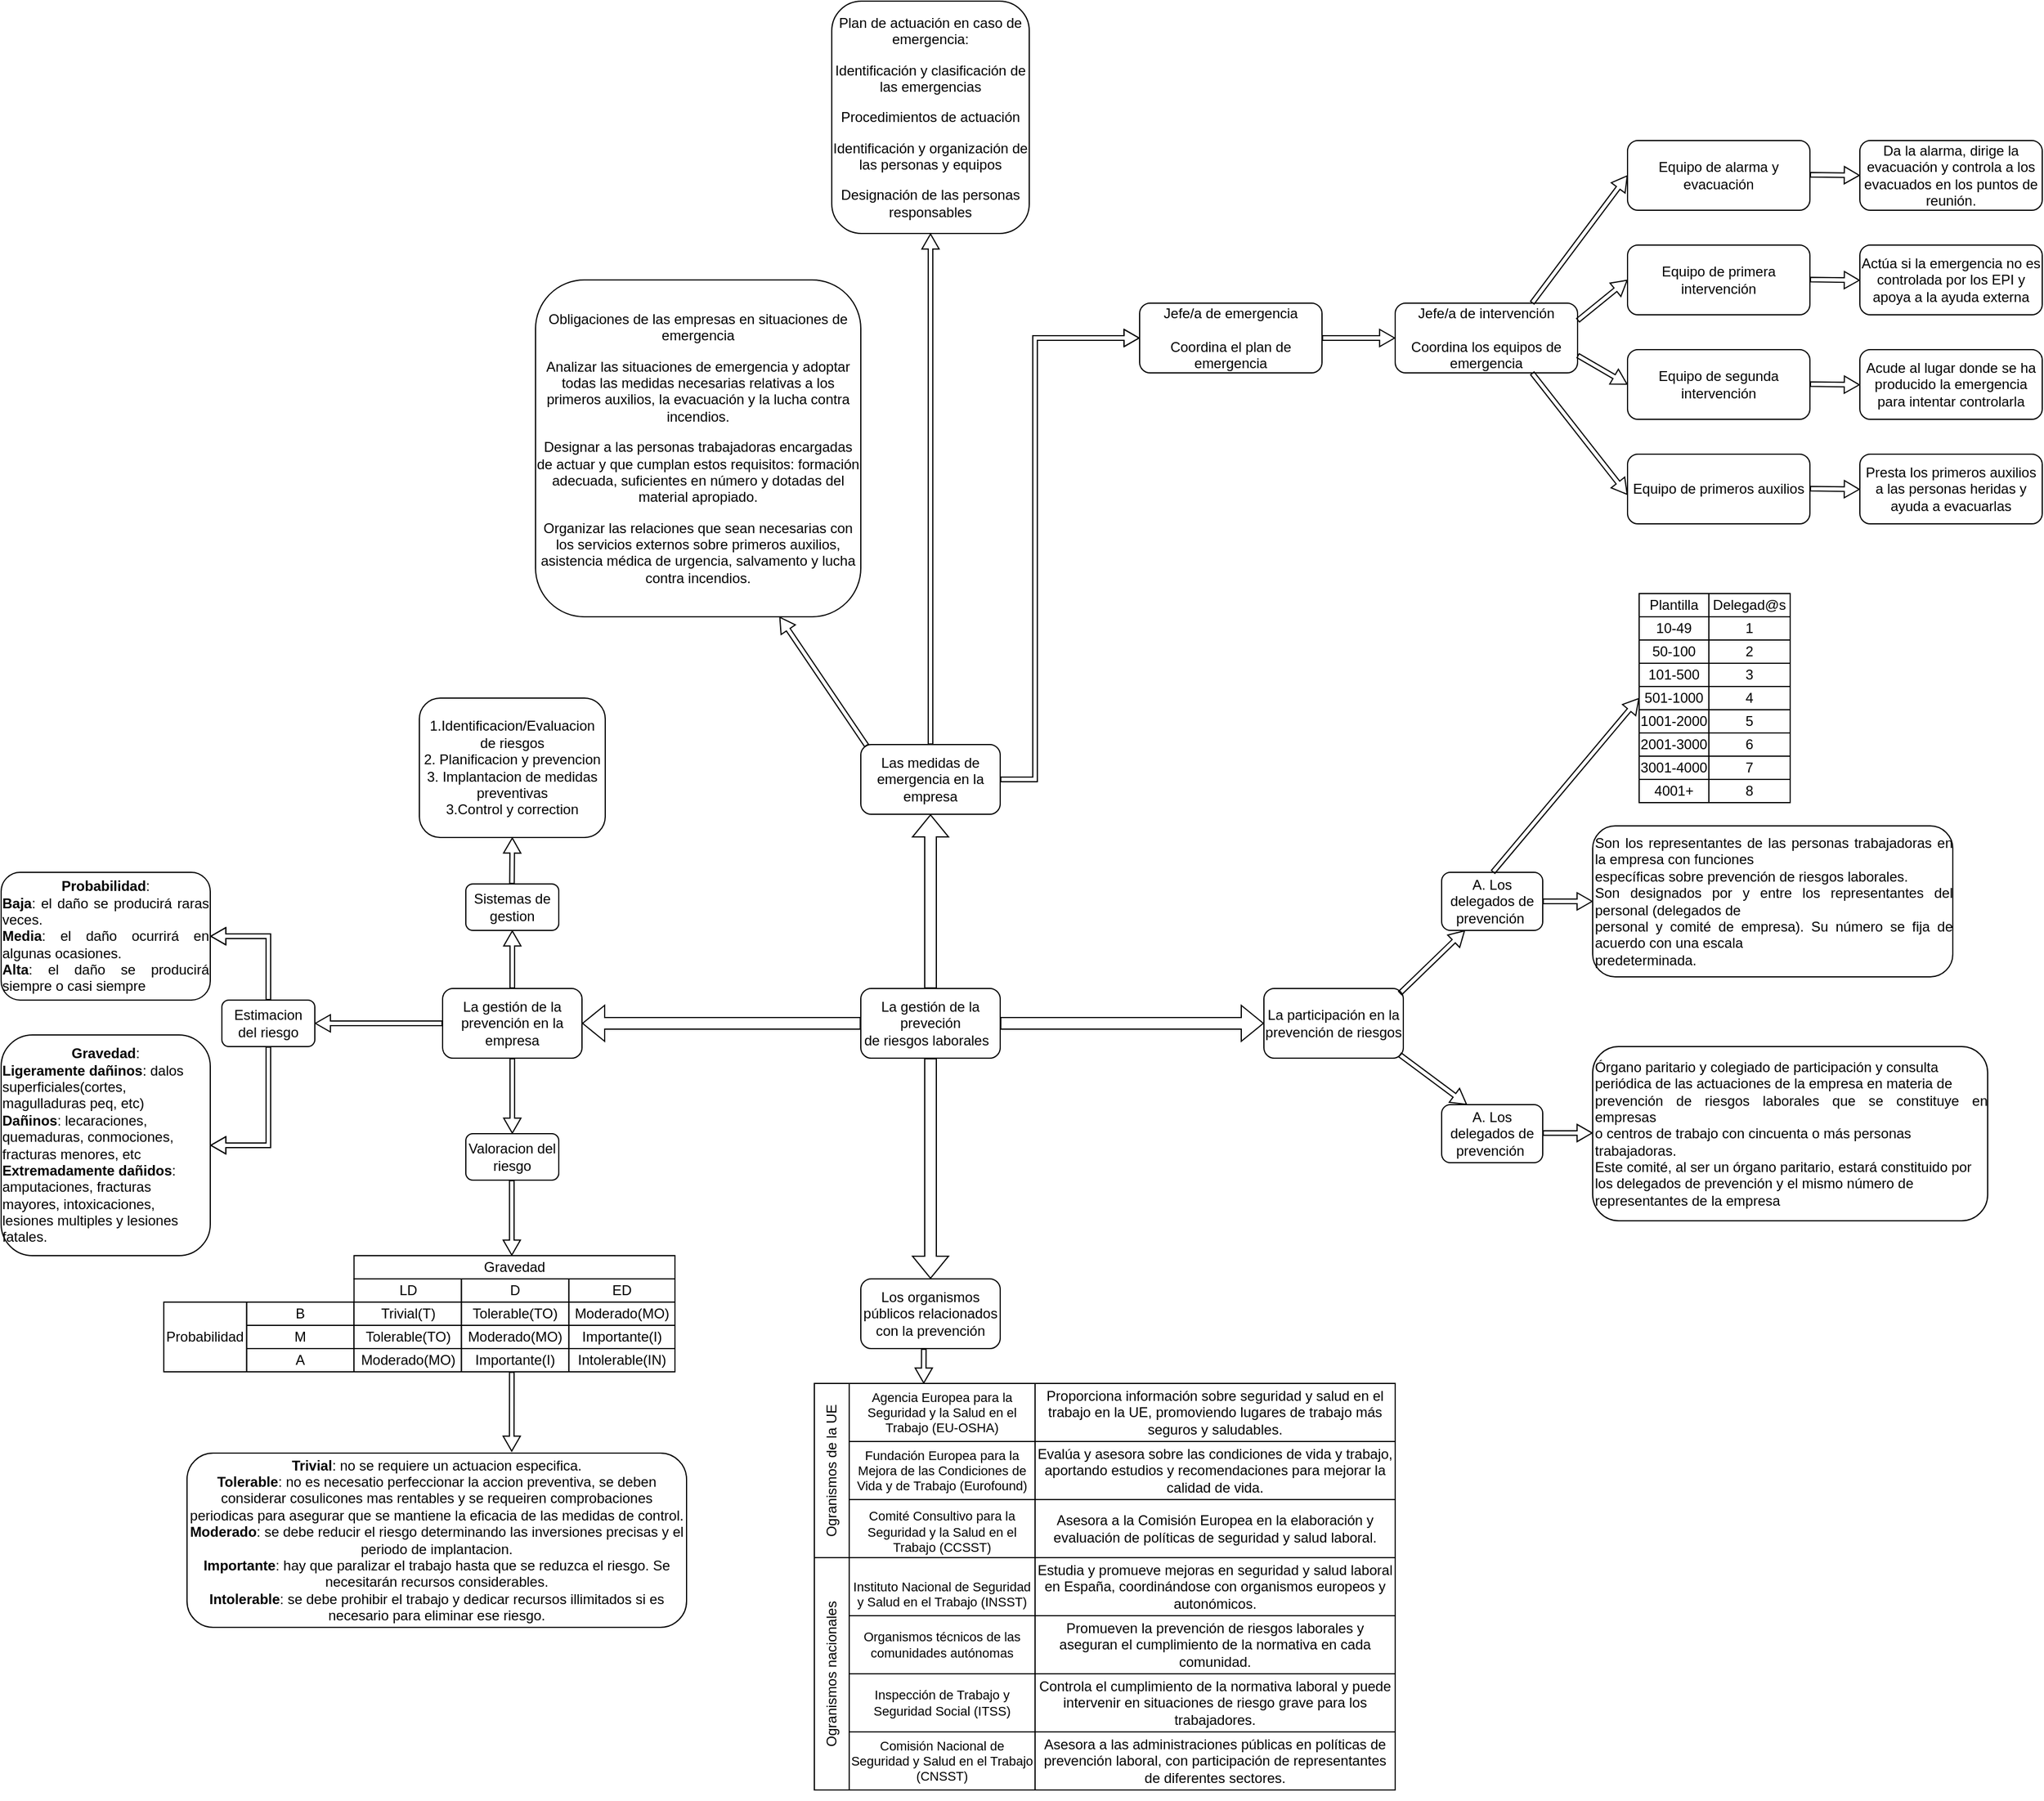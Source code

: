 <mxfile version="21.7.5" type="device">
  <diagram name="Página-1" id="sR8-QovBfD7BfxSIZVUn">
    <mxGraphModel dx="3695" dy="2841" grid="1" gridSize="10" guides="1" tooltips="1" connect="1" arrows="1" fold="1" page="1" pageScale="1" pageWidth="827" pageHeight="1169" math="0" shadow="0">
      <root>
        <mxCell id="0" />
        <mxCell id="1" parent="0" />
        <mxCell id="aDRMnpy6ZHcxraBTH3zv-2" value="La gestión de la preveción&lt;br style=&quot;font-size: 12px;&quot;&gt;de riesgos laborales&amp;nbsp;&amp;nbsp;" style="rounded=1;whiteSpace=wrap;html=1;fontSize=12;" parent="1" vertex="1">
          <mxGeometry x="360" y="460" width="120" height="60" as="geometry" />
        </mxCell>
        <mxCell id="aDRMnpy6ZHcxraBTH3zv-3" value="La gestión de la prevención en la empresa" style="rounded=1;whiteSpace=wrap;html=1;fontSize=12;" parent="1" vertex="1">
          <mxGeometry y="460" width="120" height="60" as="geometry" />
        </mxCell>
        <mxCell id="aDRMnpy6ZHcxraBTH3zv-14" value="La participación en la prevención de riesgos" style="rounded=1;whiteSpace=wrap;html=1;fontSize=12;" parent="1" vertex="1">
          <mxGeometry x="707" y="460" width="120" height="60" as="geometry" />
        </mxCell>
        <mxCell id="aDRMnpy6ZHcxraBTH3zv-15" value="" style="shape=flexArrow;endArrow=classic;html=1;rounded=0;exitX=0;exitY=0.5;exitDx=0;exitDy=0;entryX=1;entryY=0.5;entryDx=0;entryDy=0;fontSize=12;" parent="1" source="aDRMnpy6ZHcxraBTH3zv-2" target="aDRMnpy6ZHcxraBTH3zv-3" edge="1">
          <mxGeometry width="50" height="50" relative="1" as="geometry">
            <mxPoint x="390" y="520" as="sourcePoint" />
            <mxPoint x="440" y="470" as="targetPoint" />
          </mxGeometry>
        </mxCell>
        <mxCell id="aDRMnpy6ZHcxraBTH3zv-16" value="" style="shape=flexArrow;endArrow=classic;html=1;rounded=0;exitX=1;exitY=0.5;exitDx=0;exitDy=0;entryX=0;entryY=0.5;entryDx=0;entryDy=0;fontSize=12;" parent="1" source="aDRMnpy6ZHcxraBTH3zv-2" target="aDRMnpy6ZHcxraBTH3zv-14" edge="1">
          <mxGeometry width="50" height="50" relative="1" as="geometry">
            <mxPoint x="420" y="480" as="sourcePoint" />
            <mxPoint x="620" y="490" as="targetPoint" />
          </mxGeometry>
        </mxCell>
        <mxCell id="aDRMnpy6ZHcxraBTH3zv-18" value="" style="shape=flexArrow;endArrow=classic;html=1;rounded=0;exitX=0.5;exitY=0;exitDx=0;exitDy=0;fontSize=12;" parent="1" source="aDRMnpy6ZHcxraBTH3zv-2" edge="1">
          <mxGeometry width="50" height="50" relative="1" as="geometry">
            <mxPoint x="430" y="440" as="sourcePoint" />
            <mxPoint x="420" y="310" as="targetPoint" />
          </mxGeometry>
        </mxCell>
        <mxCell id="aDRMnpy6ZHcxraBTH3zv-19" value="" style="shape=flexArrow;endArrow=classic;html=1;rounded=0;exitX=0.5;exitY=0;exitDx=0;exitDy=0;width=3.908;endSize=3.972;endWidth=9.906;fontSize=12;" parent="1" source="aDRMnpy6ZHcxraBTH3zv-20" edge="1">
          <mxGeometry width="50" height="50" relative="1" as="geometry">
            <mxPoint x="150.0" y="460" as="sourcePoint" />
            <mxPoint x="60" y="370" as="targetPoint" />
          </mxGeometry>
        </mxCell>
        <mxCell id="aDRMnpy6ZHcxraBTH3zv-36" value="" style="shape=flexArrow;endArrow=classic;html=1;rounded=0;exitX=0.5;exitY=0;exitDx=0;exitDy=0;width=3.908;endSize=3.972;endWidth=9.906;fontSize=12;" parent="1" edge="1">
          <mxGeometry width="50" height="50" relative="1" as="geometry">
            <mxPoint x="59.71" y="370" as="sourcePoint" />
            <mxPoint x="60" y="330" as="targetPoint" />
          </mxGeometry>
        </mxCell>
        <mxCell id="aDRMnpy6ZHcxraBTH3zv-37" value="&lt;font style=&quot;font-size: 12px;&quot;&gt;1.Identificacion/Evaluacion de riesgos&lt;br style=&quot;font-size: 12px;&quot;&gt;2. Planificacion y prevencion&lt;br style=&quot;font-size: 12px;&quot;&gt;3. Implantacion de medidas preventivas&lt;br style=&quot;font-size: 12px;&quot;&gt;3.Control y correction&lt;br style=&quot;font-size: 12px;&quot;&gt;&lt;/font&gt;" style="rounded=1;whiteSpace=wrap;html=1;fontSize=12;" parent="1" vertex="1">
          <mxGeometry x="-20" y="210" width="160" height="120" as="geometry" />
        </mxCell>
        <mxCell id="aDRMnpy6ZHcxraBTH3zv-38" value="" style="shape=flexArrow;endArrow=classic;html=1;rounded=0;exitX=0.5;exitY=0;exitDx=0;exitDy=0;width=3.908;endSize=3.972;endWidth=9.906;fontSize=12;" parent="1" source="aDRMnpy6ZHcxraBTH3zv-3" target="aDRMnpy6ZHcxraBTH3zv-20" edge="1">
          <mxGeometry width="50" height="50" relative="1" as="geometry">
            <mxPoint x="60" y="460" as="sourcePoint" />
            <mxPoint x="60" y="370" as="targetPoint" />
          </mxGeometry>
        </mxCell>
        <mxCell id="aDRMnpy6ZHcxraBTH3zv-20" value="&lt;font style=&quot;font-size: 12px;&quot;&gt;Sistemas de gestion&lt;/font&gt;" style="rounded=1;whiteSpace=wrap;html=1;fontSize=12;" parent="1" vertex="1">
          <mxGeometry x="20" y="370" width="80" height="40" as="geometry" />
        </mxCell>
        <mxCell id="aDRMnpy6ZHcxraBTH3zv-39" value="" style="shape=flexArrow;endArrow=classic;html=1;rounded=0;exitX=0;exitY=0.5;exitDx=0;exitDy=0;width=3.908;endSize=3.972;endWidth=9.906;entryX=1;entryY=0.5;entryDx=0;entryDy=0;fontSize=12;" parent="1" source="aDRMnpy6ZHcxraBTH3zv-3" target="aDRMnpy6ZHcxraBTH3zv-40" edge="1">
          <mxGeometry width="50" height="50" relative="1" as="geometry">
            <mxPoint x="70" y="470" as="sourcePoint" />
            <mxPoint x="-50" y="490" as="targetPoint" />
          </mxGeometry>
        </mxCell>
        <mxCell id="aDRMnpy6ZHcxraBTH3zv-40" value="&lt;font style=&quot;font-size: 12px;&quot;&gt;Estimacion del riesgo&lt;/font&gt;" style="rounded=1;whiteSpace=wrap;html=1;fontSize=12;" parent="1" vertex="1">
          <mxGeometry x="-190" y="470" width="80" height="40" as="geometry" />
        </mxCell>
        <mxCell id="aDRMnpy6ZHcxraBTH3zv-42" value="" style="shape=flexArrow;endArrow=classic;html=1;rounded=0;exitX=0.5;exitY=0;exitDx=0;exitDy=0;width=3.908;endSize=3.972;endWidth=9.906;entryX=1;entryY=0.5;entryDx=0;entryDy=0;fontSize=12;" parent="1" source="aDRMnpy6ZHcxraBTH3zv-40" target="aDRMnpy6ZHcxraBTH3zv-43" edge="1">
          <mxGeometry width="50" height="50" relative="1" as="geometry">
            <mxPoint x="-150.42" y="470" as="sourcePoint" />
            <mxPoint x="-150.42" y="420" as="targetPoint" />
            <Array as="points">
              <mxPoint x="-150" y="415" />
            </Array>
          </mxGeometry>
        </mxCell>
        <mxCell id="aDRMnpy6ZHcxraBTH3zv-43" value="&lt;font style=&quot;font-size: 12px;&quot;&gt;&lt;b style=&quot;font-size: 12px;&quot;&gt;Probabilidad&lt;/b&gt;:&lt;br style=&quot;font-size: 12px;&quot;&gt;&lt;div style=&quot;text-align: justify; font-size: 12px;&quot;&gt;&lt;b style=&quot;background-color: initial; font-size: 12px;&quot;&gt;Baja&lt;/b&gt;&lt;span style=&quot;background-color: initial; font-size: 12px;&quot;&gt;: el daño se producirá raras veces.&lt;/span&gt;&lt;/div&gt;&lt;div style=&quot;text-align: justify; font-size: 12px;&quot;&gt;&lt;b style=&quot;background-color: initial; font-size: 12px;&quot;&gt;Media&lt;/b&gt;&lt;span style=&quot;background-color: initial; font-size: 12px;&quot;&gt;: el daño ocurrirá en algunas ocasiones.&lt;/span&gt;&lt;/div&gt;&lt;div style=&quot;text-align: justify; font-size: 12px;&quot;&gt;&lt;b style=&quot;background-color: initial; font-size: 12px;&quot;&gt;Alta&lt;/b&gt;&lt;span style=&quot;background-color: initial; font-size: 12px;&quot;&gt;: el daño se producirá siempre o casi siempre&lt;/span&gt;&lt;/div&gt;&lt;/font&gt;" style="rounded=1;whiteSpace=wrap;html=1;fontSize=12;" parent="1" vertex="1">
          <mxGeometry x="-380" y="360" width="180" height="110" as="geometry" />
        </mxCell>
        <mxCell id="aDRMnpy6ZHcxraBTH3zv-46" value="&lt;div style=&quot;font-size: 12px;&quot;&gt;&lt;b style=&quot;font-size: 12px; background-color: initial;&quot;&gt;Gravedad&lt;/b&gt;&lt;span style=&quot;font-size: 12px; background-color: initial;&quot;&gt;:&lt;/span&gt;&lt;/div&gt;&lt;font style=&quot;font-size: 12px;&quot;&gt;&lt;div style=&quot;text-align: left; font-size: 12px;&quot;&gt;&lt;b style=&quot;background-color: initial; font-size: 12px;&quot;&gt;Ligeramente dañinos&lt;/b&gt;&lt;span style=&quot;background-color: initial; font-size: 12px;&quot;&gt;: dalos superficiales(cortes, magulladuras peq, etc)&lt;/span&gt;&lt;/div&gt;&lt;b style=&quot;font-size: 12px;&quot;&gt;&lt;div style=&quot;text-align: left; font-size: 12px;&quot;&gt;&lt;b style=&quot;background-color: initial; font-size: 12px;&quot;&gt;Dañinos&lt;/b&gt;&lt;span style=&quot;background-color: initial; font-weight: normal; font-size: 12px;&quot;&gt;: lecaraciones, quemaduras, conmociones, fracturas menores, etc&lt;/span&gt;&lt;/div&gt;&lt;/b&gt;&lt;div style=&quot;text-align: left; font-size: 12px;&quot;&gt;&lt;b style=&quot;background-color: initial; font-size: 12px;&quot;&gt;Extremadamente dañidos&lt;/b&gt;&lt;span style=&quot;background-color: initial; font-size: 12px;&quot;&gt;: amputaciones, fracturas mayores, intoxicaciones, lesiones multiples y lesiones fatales.&lt;/span&gt;&lt;/div&gt;&lt;/font&gt;" style="rounded=1;whiteSpace=wrap;html=1;verticalAlign=middle;fontSize=12;" parent="1" vertex="1">
          <mxGeometry x="-380" y="500" width="180" height="190" as="geometry" />
        </mxCell>
        <mxCell id="aDRMnpy6ZHcxraBTH3zv-47" value="" style="shape=flexArrow;endArrow=classic;html=1;rounded=0;exitX=0.5;exitY=1;exitDx=0;exitDy=0;width=3.908;endSize=3.972;endWidth=9.906;entryX=1;entryY=0.5;entryDx=0;entryDy=0;fontSize=12;" parent="1" source="aDRMnpy6ZHcxraBTH3zv-40" target="aDRMnpy6ZHcxraBTH3zv-46" edge="1">
          <mxGeometry width="50" height="50" relative="1" as="geometry">
            <mxPoint x="-140" y="480" as="sourcePoint" />
            <mxPoint x="-190" y="425" as="targetPoint" />
            <Array as="points">
              <mxPoint x="-150" y="595" />
            </Array>
          </mxGeometry>
        </mxCell>
        <mxCell id="aDRMnpy6ZHcxraBTH3zv-48" value="&lt;font style=&quot;font-size: 12px;&quot;&gt;Valoracion del riesgo&lt;/font&gt;" style="rounded=1;whiteSpace=wrap;html=1;fontSize=12;" parent="1" vertex="1">
          <mxGeometry x="20" y="585" width="80" height="40" as="geometry" />
        </mxCell>
        <mxCell id="aDRMnpy6ZHcxraBTH3zv-49" value="" style="shape=flexArrow;endArrow=classic;html=1;rounded=0;exitX=0.5;exitY=1;exitDx=0;exitDy=0;width=3.908;endSize=3.972;endWidth=9.906;entryX=0.5;entryY=0;entryDx=0;entryDy=0;fontSize=12;" parent="1" source="aDRMnpy6ZHcxraBTH3zv-3" target="aDRMnpy6ZHcxraBTH3zv-48" edge="1">
          <mxGeometry width="50" height="50" relative="1" as="geometry">
            <mxPoint x="70" y="470" as="sourcePoint" />
            <mxPoint x="70" y="420" as="targetPoint" />
          </mxGeometry>
        </mxCell>
        <mxCell id="aDRMnpy6ZHcxraBTH3zv-50" value="" style="shape=flexArrow;endArrow=classic;html=1;rounded=0;exitX=0.5;exitY=1;exitDx=0;exitDy=0;width=3.908;endSize=3.972;endWidth=9.906;entryX=0.5;entryY=0;entryDx=0;entryDy=0;fontSize=12;" parent="1" edge="1">
          <mxGeometry width="50" height="50" relative="1" as="geometry">
            <mxPoint x="59.57" y="625" as="sourcePoint" />
            <mxPoint x="59.57" y="690" as="targetPoint" />
          </mxGeometry>
        </mxCell>
        <mxCell id="aDRMnpy6ZHcxraBTH3zv-55" value="&lt;font style=&quot;font-size: 12px;&quot;&gt;Gravedad&lt;/font&gt;" style="rounded=0;whiteSpace=wrap;html=1;fontSize=12;" parent="1" vertex="1">
          <mxGeometry x="-76.25" y="690" width="276.25" height="20" as="geometry" />
        </mxCell>
        <mxCell id="aDRMnpy6ZHcxraBTH3zv-56" value="LD" style="rounded=0;whiteSpace=wrap;html=1;fontSize=12;" parent="1" vertex="1">
          <mxGeometry x="-76.25" y="710" width="92.5" height="20" as="geometry" />
        </mxCell>
        <mxCell id="aDRMnpy6ZHcxraBTH3zv-57" value="D" style="rounded=0;whiteSpace=wrap;html=1;fontSize=12;" parent="1" vertex="1">
          <mxGeometry x="16.25" y="710" width="92.5" height="20" as="geometry" />
        </mxCell>
        <mxCell id="aDRMnpy6ZHcxraBTH3zv-58" value="ED" style="rounded=0;whiteSpace=wrap;html=1;fontSize=12;" parent="1" vertex="1">
          <mxGeometry x="108.75" y="710" width="91.25" height="20" as="geometry" />
        </mxCell>
        <mxCell id="aDRMnpy6ZHcxraBTH3zv-59" value="B" style="rounded=0;whiteSpace=wrap;html=1;fontSize=12;" parent="1" vertex="1">
          <mxGeometry x="-168.75" y="730" width="92.5" height="20" as="geometry" />
        </mxCell>
        <mxCell id="aDRMnpy6ZHcxraBTH3zv-60" value="M" style="rounded=0;whiteSpace=wrap;html=1;fontSize=12;" parent="1" vertex="1">
          <mxGeometry x="-168.75" y="750" width="92.5" height="20" as="geometry" />
        </mxCell>
        <mxCell id="aDRMnpy6ZHcxraBTH3zv-61" value="A" style="rounded=0;whiteSpace=wrap;html=1;fontSize=12;" parent="1" vertex="1">
          <mxGeometry x="-168.75" y="770" width="92.5" height="20" as="geometry" />
        </mxCell>
        <mxCell id="aDRMnpy6ZHcxraBTH3zv-62" value="Trivial(T)" style="rounded=0;whiteSpace=wrap;html=1;fontSize=12;" parent="1" vertex="1">
          <mxGeometry x="-76.25" y="730" width="92.5" height="20" as="geometry" />
        </mxCell>
        <mxCell id="aDRMnpy6ZHcxraBTH3zv-63" value="Tolerable(TO)" style="rounded=0;whiteSpace=wrap;html=1;fontSize=12;" parent="1" vertex="1">
          <mxGeometry x="-76.25" y="750" width="92.5" height="20" as="geometry" />
        </mxCell>
        <mxCell id="aDRMnpy6ZHcxraBTH3zv-64" value="Moderado(MO)" style="rounded=0;whiteSpace=wrap;html=1;fontSize=12;" parent="1" vertex="1">
          <mxGeometry x="-76.25" y="770" width="92.5" height="20" as="geometry" />
        </mxCell>
        <mxCell id="aDRMnpy6ZHcxraBTH3zv-66" value="Tolerable(TO)" style="rounded=0;whiteSpace=wrap;html=1;fontSize=12;" parent="1" vertex="1">
          <mxGeometry x="16.25" y="730" width="92.5" height="20" as="geometry" />
        </mxCell>
        <mxCell id="aDRMnpy6ZHcxraBTH3zv-67" value="Moderado(MO)" style="rounded=0;whiteSpace=wrap;html=1;fontSize=12;" parent="1" vertex="1">
          <mxGeometry x="16.25" y="750" width="92.5" height="20" as="geometry" />
        </mxCell>
        <mxCell id="aDRMnpy6ZHcxraBTH3zv-68" value="Moderado(MO)" style="rounded=0;whiteSpace=wrap;html=1;fontSize=12;" parent="1" vertex="1">
          <mxGeometry x="108.75" y="730" width="91.25" height="20" as="geometry" />
        </mxCell>
        <mxCell id="aDRMnpy6ZHcxraBTH3zv-69" value="Importante(I)" style="rounded=0;whiteSpace=wrap;html=1;fontSize=12;" parent="1" vertex="1">
          <mxGeometry x="16.25" y="770" width="92.5" height="20" as="geometry" />
        </mxCell>
        <mxCell id="aDRMnpy6ZHcxraBTH3zv-70" value="Importante(I)" style="rounded=0;whiteSpace=wrap;html=1;fontSize=12;" parent="1" vertex="1">
          <mxGeometry x="108.75" y="750" width="91.25" height="20" as="geometry" />
        </mxCell>
        <mxCell id="aDRMnpy6ZHcxraBTH3zv-71" value="Intolerable(IN)" style="rounded=0;whiteSpace=wrap;html=1;fontSize=12;" parent="1" vertex="1">
          <mxGeometry x="108.75" y="770" width="91.25" height="20" as="geometry" />
        </mxCell>
        <mxCell id="aDRMnpy6ZHcxraBTH3zv-72" value="Probabilidad" style="rounded=0;fontSize=12;html=1;whiteSpace=wrap;horizontal=1;" parent="1" vertex="1">
          <mxGeometry x="-240" y="730" width="71.25" height="60" as="geometry" />
        </mxCell>
        <mxCell id="aDRMnpy6ZHcxraBTH3zv-73" value="" style="shape=flexArrow;endArrow=classic;html=1;rounded=0;exitX=0.5;exitY=1;exitDx=0;exitDy=0;width=3.908;endSize=3.972;endWidth=9.906;entryX=0.65;entryY=-0.008;entryDx=0;entryDy=0;entryPerimeter=0;fontSize=12;" parent="1" target="aDRMnpy6ZHcxraBTH3zv-74" edge="1">
          <mxGeometry width="50" height="50" relative="1" as="geometry">
            <mxPoint x="59.58" y="790" as="sourcePoint" />
            <mxPoint x="59.58" y="855" as="targetPoint" />
          </mxGeometry>
        </mxCell>
        <mxCell id="aDRMnpy6ZHcxraBTH3zv-74" value="&lt;div style=&quot;font-size: 12px;&quot;&gt;&lt;b style=&quot;font-size: 12px; background-color: initial;&quot;&gt;Trivial&lt;/b&gt;&lt;span style=&quot;font-size: 12px; background-color: initial;&quot;&gt;: no se requiere un actuacion especifica.&lt;/span&gt;&lt;/div&gt;&lt;font style=&quot;font-size: 12px;&quot;&gt;&lt;div style=&quot;font-size: 12px;&quot;&gt;&lt;b style=&quot;background-color: initial; font-size: 12px;&quot;&gt;Tolerable&lt;/b&gt;&lt;span style=&quot;background-color: initial; font-size: 12px;&quot;&gt;: no es necesatio perfeccionar la accion preventiva, se deben considerar cosulicones mas rentables y se requeiren comprobaciones periodicas para asegurar que se mantiene la eficacia de las medidas de control.&lt;/span&gt;&lt;/div&gt;&lt;b style=&quot;font-size: 12px;&quot;&gt;&lt;div style=&quot;font-size: 12px;&quot;&gt;&lt;b style=&quot;background-color: initial; font-size: 12px;&quot;&gt;Moderado&lt;/b&gt;&lt;span style=&quot;background-color: initial; font-weight: normal; font-size: 12px;&quot;&gt;: se debe reducir el riesgo determinando las inversiones precisas y el periodo de implantacion.&lt;/span&gt;&lt;/div&gt;&lt;/b&gt;&lt;b style=&quot;font-size: 12px;&quot;&gt;&lt;div style=&quot;font-size: 12px;&quot;&gt;&lt;b style=&quot;background-color: initial; font-size: 12px;&quot;&gt;Importante&lt;/b&gt;&lt;span style=&quot;background-color: initial; font-weight: normal; font-size: 12px;&quot;&gt;: hay que paralizar el trabajo hasta que se reduzca el riesgo. Se necesitarán recursos considerables.&lt;/span&gt;&lt;/div&gt;&lt;/b&gt;&lt;b style=&quot;font-size: 12px;&quot;&gt;&lt;div style=&quot;font-size: 12px;&quot;&gt;&lt;b style=&quot;background-color: initial; font-size: 12px;&quot;&gt;Intolerable&lt;/b&gt;&lt;span style=&quot;background-color: initial; font-weight: normal; font-size: 12px;&quot;&gt;: se debe prohibir el trabajo y dedicar recursos illimitados si es necesario para eliminar ese riesgo.&lt;/span&gt;&lt;/div&gt;&lt;/b&gt;&lt;/font&gt;" style="rounded=1;whiteSpace=wrap;html=1;align=center;fontSize=12;" parent="1" vertex="1">
          <mxGeometry x="-220" y="860" width="430" height="150" as="geometry" />
        </mxCell>
        <mxCell id="aDRMnpy6ZHcxraBTH3zv-76" value="" style="shape=flexArrow;endArrow=classic;html=1;rounded=0;exitX=0.974;exitY=0.072;exitDx=0;exitDy=0;width=3.908;endSize=3.972;endWidth=9.906;exitPerimeter=0;fontSize=12;" parent="1" source="aDRMnpy6ZHcxraBTH3zv-14" edge="1">
          <mxGeometry width="50" height="50" relative="1" as="geometry">
            <mxPoint x="760" y="400" as="sourcePoint" />
            <mxPoint x="880" y="410" as="targetPoint" />
          </mxGeometry>
        </mxCell>
        <mxCell id="aDRMnpy6ZHcxraBTH3zv-77" value="A. Los delegados de prevención&amp;nbsp;" style="rounded=1;whiteSpace=wrap;html=1;fontSize=12;" parent="1" vertex="1">
          <mxGeometry x="860" y="360" width="87" height="50" as="geometry" />
        </mxCell>
        <mxCell id="aDRMnpy6ZHcxraBTH3zv-78" value="" style="shape=flexArrow;endArrow=classic;html=1;rounded=0;exitX=1;exitY=0.5;exitDx=0;exitDy=0;width=3.908;endSize=3.972;endWidth=9.906;entryX=0;entryY=0.5;entryDx=0;entryDy=0;fontSize=12;" parent="1" source="aDRMnpy6ZHcxraBTH3zv-77" target="aDRMnpy6ZHcxraBTH3zv-79" edge="1">
          <mxGeometry width="50" height="50" relative="1" as="geometry">
            <mxPoint x="903.36" y="360" as="sourcePoint" />
            <mxPoint x="903.5" y="330" as="targetPoint" />
          </mxGeometry>
        </mxCell>
        <mxCell id="aDRMnpy6ZHcxraBTH3zv-79" value="&lt;div style=&quot;text-align: justify; font-size: 12px;&quot;&gt;&lt;span style=&quot;font-size: 12px; background-color: initial;&quot;&gt;Son los representantes de las personas trabajadoras en la empresa con funciones&lt;/span&gt;&lt;/div&gt;&lt;font style=&quot;font-size: 12px;&quot;&gt;&lt;div style=&quot;text-align: justify; font-size: 12px;&quot;&gt;&lt;span style=&quot;background-color: initial; font-size: 12px;&quot;&gt;específicas sobre prevención de riesgos laborales.&lt;/span&gt;&lt;/div&gt;&lt;div style=&quot;text-align: justify; font-size: 12px;&quot;&gt;&lt;span style=&quot;background-color: initial; font-size: 12px;&quot;&gt;Son designados por y entre los representantes del personal (delegados de&lt;/span&gt;&lt;/div&gt;&lt;div style=&quot;text-align: justify; font-size: 12px;&quot;&gt;&lt;span style=&quot;background-color: initial; font-size: 12px;&quot;&gt;personal y comité de empresa). Su número se fija de acuerdo con una escala&lt;/span&gt;&lt;/div&gt;&lt;div style=&quot;text-align: justify; font-size: 12px;&quot;&gt;&lt;span style=&quot;background-color: initial; font-size: 12px;&quot;&gt;predeterminada.&lt;/span&gt;&lt;/div&gt;&lt;/font&gt;" style="rounded=1;whiteSpace=wrap;html=1;align=left;fontSize=12;" parent="1" vertex="1">
          <mxGeometry x="990" y="320" width="310" height="130" as="geometry" />
        </mxCell>
        <mxCell id="aDRMnpy6ZHcxraBTH3zv-80" value="A. Los delegados de prevención&amp;nbsp;" style="rounded=1;whiteSpace=wrap;html=1;fontSize=12;" parent="1" vertex="1">
          <mxGeometry x="860" y="560" width="87" height="50" as="geometry" />
        </mxCell>
        <mxCell id="aDRMnpy6ZHcxraBTH3zv-83" value="" style="shape=flexArrow;endArrow=classic;html=1;rounded=0;exitX=0.973;exitY=0.948;exitDx=0;exitDy=0;width=3.908;endSize=3.972;endWidth=9.906;exitPerimeter=0;entryX=0.25;entryY=0;entryDx=0;entryDy=0;fontSize=12;" parent="1" source="aDRMnpy6ZHcxraBTH3zv-14" target="aDRMnpy6ZHcxraBTH3zv-80" edge="1">
          <mxGeometry width="50" height="50" relative="1" as="geometry">
            <mxPoint x="860" y="470" as="sourcePoint" />
            <mxPoint x="890" y="560" as="targetPoint" />
          </mxGeometry>
        </mxCell>
        <mxCell id="aDRMnpy6ZHcxraBTH3zv-84" value="&lt;div style=&quot;text-align: justify; font-size: 12px;&quot;&gt;Órgano paritario y colegiado de participación y consulta&lt;br style=&quot;font-size: 12px;&quot;&gt;periódica de las actuaciones de la empresa en materia de&lt;br style=&quot;font-size: 12px;&quot;&gt;prevención de riesgos laborales que se constituye en empresas&lt;br style=&quot;font-size: 12px;&quot;&gt;o centros de trabajo con cincuenta o más personas&lt;br style=&quot;font-size: 12px;&quot;&gt;trabajadoras.&lt;br style=&quot;font-size: 12px;&quot;&gt;Este comité, al ser un órgano paritario, estará constituido por&lt;br style=&quot;font-size: 12px;&quot;&gt;los delegados de prevención y el mismo número de&lt;br style=&quot;font-size: 12px;&quot;&gt;representantes de la empresa&lt;br style=&quot;font-size: 12px;&quot;&gt;&lt;/div&gt;" style="rounded=1;whiteSpace=wrap;html=1;align=left;fontSize=12;" parent="1" vertex="1">
          <mxGeometry x="990" y="510" width="340" height="150" as="geometry" />
        </mxCell>
        <mxCell id="aDRMnpy6ZHcxraBTH3zv-85" value="" style="shape=flexArrow;endArrow=classic;html=1;rounded=0;exitX=1;exitY=0.5;exitDx=0;exitDy=0;width=3.908;endSize=3.972;endWidth=9.906;entryX=0;entryY=0.5;entryDx=0;entryDy=0;fontSize=12;" parent="1" edge="1">
          <mxGeometry width="50" height="50" relative="1" as="geometry">
            <mxPoint x="947" y="584.43" as="sourcePoint" />
            <mxPoint x="990" y="584.43" as="targetPoint" />
          </mxGeometry>
        </mxCell>
        <mxCell id="aDRMnpy6ZHcxraBTH3zv-86" value="" style="shape=flexArrow;endArrow=classic;html=1;rounded=0;exitX=1;exitY=0.5;exitDx=0;exitDy=0;width=3.908;endSize=3.972;endWidth=9.906;entryX=0;entryY=0.5;entryDx=0;entryDy=0;fontSize=12;" parent="1" target="aDRMnpy6ZHcxraBTH3zv-90" edge="1">
          <mxGeometry width="50" height="50" relative="1" as="geometry">
            <mxPoint x="904" y="360" as="sourcePoint" />
            <mxPoint x="1000" y="260" as="targetPoint" />
          </mxGeometry>
        </mxCell>
        <mxCell id="aDRMnpy6ZHcxraBTH3zv-88" value="101-500" style="rounded=0;whiteSpace=wrap;html=1;fontSize=12;" parent="1" vertex="1">
          <mxGeometry x="1030" y="180" width="60" height="20" as="geometry" />
        </mxCell>
        <mxCell id="aDRMnpy6ZHcxraBTH3zv-89" value="Delegad@s" style="rounded=0;whiteSpace=wrap;html=1;fontSize=12;" parent="1" vertex="1">
          <mxGeometry x="1090" y="120" width="70" height="20" as="geometry" />
        </mxCell>
        <mxCell id="aDRMnpy6ZHcxraBTH3zv-90" value="501-1000" style="rounded=0;whiteSpace=wrap;html=1;fontSize=12;" parent="1" vertex="1">
          <mxGeometry x="1030" y="200" width="60" height="20" as="geometry" />
        </mxCell>
        <mxCell id="aDRMnpy6ZHcxraBTH3zv-91" value="1001-2000" style="rounded=0;whiteSpace=wrap;html=1;fontSize=12;" parent="1" vertex="1">
          <mxGeometry x="1030" y="220" width="60" height="20" as="geometry" />
        </mxCell>
        <mxCell id="aDRMnpy6ZHcxraBTH3zv-92" value="2001-3000" style="rounded=0;whiteSpace=wrap;html=1;fontSize=12;" parent="1" vertex="1">
          <mxGeometry x="1030" y="240" width="60" height="20" as="geometry" />
        </mxCell>
        <mxCell id="aDRMnpy6ZHcxraBTH3zv-93" value="3001-4000" style="rounded=0;whiteSpace=wrap;html=1;fontSize=12;" parent="1" vertex="1">
          <mxGeometry x="1030" y="260" width="60" height="20" as="geometry" />
        </mxCell>
        <mxCell id="aDRMnpy6ZHcxraBTH3zv-94" value="4001+" style="rounded=0;whiteSpace=wrap;html=1;fontSize=12;" parent="1" vertex="1">
          <mxGeometry x="1030" y="280" width="60" height="20" as="geometry" />
        </mxCell>
        <mxCell id="aDRMnpy6ZHcxraBTH3zv-97" value="50-100" style="rounded=0;whiteSpace=wrap;html=1;fontSize=12;" parent="1" vertex="1">
          <mxGeometry x="1030" y="160" width="60" height="20" as="geometry" />
        </mxCell>
        <mxCell id="aDRMnpy6ZHcxraBTH3zv-98" value="10-49" style="rounded=0;whiteSpace=wrap;html=1;fontSize=12;" parent="1" vertex="1">
          <mxGeometry x="1030" y="140" width="60" height="20" as="geometry" />
        </mxCell>
        <mxCell id="aDRMnpy6ZHcxraBTH3zv-99" value="Plantilla" style="rounded=0;whiteSpace=wrap;html=1;fontSize=12;" parent="1" vertex="1">
          <mxGeometry x="1030" y="120" width="60" height="20" as="geometry" />
        </mxCell>
        <mxCell id="aDRMnpy6ZHcxraBTH3zv-100" value="1" style="rounded=0;whiteSpace=wrap;html=1;fontSize=12;" parent="1" vertex="1">
          <mxGeometry x="1090" y="140" width="70" height="20" as="geometry" />
        </mxCell>
        <mxCell id="aDRMnpy6ZHcxraBTH3zv-101" value="2" style="rounded=0;whiteSpace=wrap;html=1;fontSize=12;" parent="1" vertex="1">
          <mxGeometry x="1090" y="160" width="70" height="20" as="geometry" />
        </mxCell>
        <mxCell id="aDRMnpy6ZHcxraBTH3zv-102" value="3" style="rounded=0;whiteSpace=wrap;html=1;fontSize=12;" parent="1" vertex="1">
          <mxGeometry x="1090" y="180" width="70" height="20" as="geometry" />
        </mxCell>
        <mxCell id="aDRMnpy6ZHcxraBTH3zv-103" value="5" style="rounded=0;whiteSpace=wrap;html=1;fontSize=12;" parent="1" vertex="1">
          <mxGeometry x="1090" y="220" width="70" height="20" as="geometry" />
        </mxCell>
        <mxCell id="aDRMnpy6ZHcxraBTH3zv-104" value="6" style="rounded=0;whiteSpace=wrap;html=1;fontSize=12;" parent="1" vertex="1">
          <mxGeometry x="1090" y="240" width="70" height="20" as="geometry" />
        </mxCell>
        <mxCell id="aDRMnpy6ZHcxraBTH3zv-105" value="4" style="rounded=0;whiteSpace=wrap;html=1;fontSize=12;" parent="1" vertex="1">
          <mxGeometry x="1090" y="200" width="70" height="20" as="geometry" />
        </mxCell>
        <mxCell id="aDRMnpy6ZHcxraBTH3zv-106" value="7" style="rounded=0;whiteSpace=wrap;html=1;fontSize=12;" parent="1" vertex="1">
          <mxGeometry x="1090" y="260" width="70" height="20" as="geometry" />
        </mxCell>
        <mxCell id="aDRMnpy6ZHcxraBTH3zv-107" value="8" style="rounded=0;whiteSpace=wrap;html=1;fontSize=12;" parent="1" vertex="1">
          <mxGeometry x="1090" y="280" width="70" height="20" as="geometry" />
        </mxCell>
        <mxCell id="aDRMnpy6ZHcxraBTH3zv-109" value="" style="shape=flexArrow;endArrow=classic;html=1;rounded=0;exitX=0.5;exitY=1;exitDx=0;exitDy=0;fontSize=12;" parent="1" source="aDRMnpy6ZHcxraBTH3zv-2" edge="1">
          <mxGeometry width="50" height="50" relative="1" as="geometry">
            <mxPoint x="510" y="710" as="sourcePoint" />
            <mxPoint x="420" y="710" as="targetPoint" />
          </mxGeometry>
        </mxCell>
        <mxCell id="aDRMnpy6ZHcxraBTH3zv-110" value="Los organismos públicos relacionados con la prevención" style="rounded=1;whiteSpace=wrap;html=1;fontSize=12;" parent="1" vertex="1">
          <mxGeometry x="360" y="710" width="120" height="60" as="geometry" />
        </mxCell>
        <mxCell id="aDRMnpy6ZHcxraBTH3zv-111" value="Ogranismos de la UE" style="rounded=0;whiteSpace=wrap;html=1;horizontal=0;fontSize=12;" parent="1" vertex="1">
          <mxGeometry x="320" y="800" width="30" height="150" as="geometry" />
        </mxCell>
        <mxCell id="aDRMnpy6ZHcxraBTH3zv-112" value="Ogranismos nacionales" style="rounded=0;whiteSpace=wrap;html=1;horizontal=0;fontSize=12;" parent="1" vertex="1">
          <mxGeometry x="320" y="950" width="30" height="200" as="geometry" />
        </mxCell>
        <mxCell id="aDRMnpy6ZHcxraBTH3zv-113" value="&lt;div style=&quot;font-size: 11px;&quot;&gt;Agencia Europea para la Seguridad y la Salud en el Trabajo (EU-OSHA)&lt;br style=&quot;font-size: 11px;&quot;&gt;&lt;/div&gt;" style="rounded=0;whiteSpace=wrap;html=1;align=center;verticalAlign=middle;horizontal=1;fontSize=11;fontStyle=0" parent="1" vertex="1">
          <mxGeometry x="350" y="800" width="160" height="50" as="geometry" />
        </mxCell>
        <mxCell id="aDRMnpy6ZHcxraBTH3zv-114" value="Fundación Europea para la Mejora de las Condiciones de Vida y de Trabajo (Eurofound)" style="rounded=0;whiteSpace=wrap;html=1;verticalAlign=middle;align=center;fontSize=11;fontStyle=0" parent="1" vertex="1">
          <mxGeometry x="350" y="850" width="160" height="50" as="geometry" />
        </mxCell>
        <mxCell id="aDRMnpy6ZHcxraBTH3zv-115" value="&lt;br style=&quot;font-size: 11px;&quot;&gt;Comité Consultivo para la Seguridad y la Salud en el Trabajo (CCSST)&lt;br style=&quot;font-size: 11px;&quot;&gt;" style="rounded=0;whiteSpace=wrap;html=1;fontSize=11;verticalAlign=bottom;fontStyle=0" parent="1" vertex="1">
          <mxGeometry x="350" y="900" width="160" height="50" as="geometry" />
        </mxCell>
        <mxCell id="aDRMnpy6ZHcxraBTH3zv-116" value="&lt;br style=&quot;font-size: 11px;&quot;&gt;Instituto Nacional de Seguridad y Salud en el Trabajo (INSST)&lt;br style=&quot;font-size: 11px;&quot;&gt;" style="rounded=0;whiteSpace=wrap;html=1;fontSize=11;" parent="1" vertex="1">
          <mxGeometry x="350" y="950" width="160" height="50" as="geometry" />
        </mxCell>
        <mxCell id="aDRMnpy6ZHcxraBTH3zv-117" value="Organismos técnicos de las comunidades autónomas" style="rounded=0;whiteSpace=wrap;html=1;fontSize=11;" parent="1" vertex="1">
          <mxGeometry x="350" y="1000" width="160" height="50" as="geometry" />
        </mxCell>
        <mxCell id="aDRMnpy6ZHcxraBTH3zv-118" value="&lt;br style=&quot;font-size: 11px;&quot;&gt;Inspección de Trabajo y Seguridad Social (ITSS)&lt;br style=&quot;font-size: 11px;&quot;&gt;&lt;br style=&quot;font-size: 11px;&quot;&gt;" style="rounded=0;whiteSpace=wrap;html=1;fontSize=11;" parent="1" vertex="1">
          <mxGeometry x="350" y="1050" width="160" height="50" as="geometry" />
        </mxCell>
        <mxCell id="aDRMnpy6ZHcxraBTH3zv-119" value="&lt;br style=&quot;font-size: 11px;&quot;&gt;Comisión Nacional de Seguridad y Salud en el Trabajo (CNSST)&lt;br style=&quot;font-size: 11px;&quot;&gt;&lt;br style=&quot;font-size: 11px;&quot;&gt;" style="rounded=0;whiteSpace=wrap;html=1;fontSize=11;" parent="1" vertex="1">
          <mxGeometry x="350" y="1100" width="160" height="50" as="geometry" />
        </mxCell>
        <mxCell id="aDRMnpy6ZHcxraBTH3zv-121" value="&lt;div style=&quot;font-size: 12px;&quot;&gt;&lt;p data-pm-slice=&quot;0 0 []&quot; style=&quot;font-size: 12px;&quot;&gt;&lt;/p&gt;&lt;p style=&quot;font-size: 12px;&quot;&gt;&lt;/p&gt;&lt;p style=&quot;font-size: 12px;&quot;&gt;&lt;/p&gt;&lt;p data-pm-slice=&quot;0 0 []&quot; style=&quot;font-size: 12px;&quot;&gt;Proporciona información sobre seguridad y salud en el trabajo en la UE, promoviendo lugares de trabajo más seguros y saludables.&lt;/p&gt;&lt;p style=&quot;font-size: 12px;&quot;&gt;&lt;/p&gt;&lt;/div&gt;" style="rounded=0;whiteSpace=wrap;html=1;align=center;verticalAlign=middle;horizontal=1;fontSize=12;fontStyle=0" parent="1" vertex="1">
          <mxGeometry x="510" y="800" width="310" height="50" as="geometry" />
        </mxCell>
        <mxCell id="aDRMnpy6ZHcxraBTH3zv-122" value="&lt;div style=&quot;font-size: 12px;&quot;&gt;&lt;p data-pm-slice=&quot;0 0 []&quot; style=&quot;font-size: 12px;&quot;&gt;&lt;/p&gt;&lt;p style=&quot;font-size: 12px;&quot;&gt;&lt;/p&gt;&lt;p style=&quot;font-size: 12px;&quot;&gt;&lt;/p&gt;&lt;p data-pm-slice=&quot;0 0 []&quot; style=&quot;font-size: 12px;&quot;&gt;&lt;/p&gt;&lt;p style=&quot;font-size: 12px;&quot;&gt;&lt;/p&gt;&lt;p style=&quot;font-size: 12px;&quot;&gt;&lt;/p&gt;&lt;p data-pm-slice=&quot;0 0 []&quot; style=&quot;font-size: 12px;&quot;&gt;Evalúa y asesora sobre las condiciones de vida y trabajo, aportando estudios y recomendaciones para mejorar la calidad de vida.&lt;/p&gt;&lt;p style=&quot;font-size: 12px;&quot;&gt;&lt;/p&gt;&lt;/div&gt;" style="rounded=0;whiteSpace=wrap;html=1;align=center;verticalAlign=middle;horizontal=1;fontSize=12;fontStyle=0" parent="1" vertex="1">
          <mxGeometry x="510" y="850" width="310" height="50" as="geometry" />
        </mxCell>
        <mxCell id="aDRMnpy6ZHcxraBTH3zv-123" value="&lt;div style=&quot;font-size: 12px;&quot;&gt;&lt;p data-pm-slice=&quot;0 0 []&quot; style=&quot;font-size: 12px;&quot;&gt;&lt;/p&gt;&lt;p style=&quot;font-size: 12px;&quot;&gt;&lt;/p&gt;&lt;p style=&quot;font-size: 12px;&quot;&gt;&lt;/p&gt;&lt;p data-pm-slice=&quot;0 0 []&quot; style=&quot;font-size: 12px;&quot;&gt;&lt;/p&gt;&lt;p style=&quot;font-size: 12px;&quot;&gt;&lt;/p&gt;&lt;p style=&quot;font-size: 12px;&quot;&gt;&lt;/p&gt;&lt;p style=&quot;font-size: 12px;&quot;&gt;&lt;/p&gt;&lt;p data-pm-slice=&quot;0 0 []&quot; style=&quot;font-size: 12px;&quot;&gt;Asesora a la Comisión Europea en la elaboración y evaluación de políticas de seguridad y salud laboral.&lt;/p&gt;&lt;p style=&quot;font-size: 12px;&quot;&gt;&lt;/p&gt;&lt;/div&gt;" style="rounded=0;whiteSpace=wrap;html=1;align=center;verticalAlign=middle;horizontal=1;fontSize=12;fontStyle=0" parent="1" vertex="1">
          <mxGeometry x="510" y="900" width="310" height="50" as="geometry" />
        </mxCell>
        <mxCell id="aDRMnpy6ZHcxraBTH3zv-124" value="&lt;div style=&quot;font-size: 12px;&quot;&gt;&lt;p data-pm-slice=&quot;0 0 []&quot; style=&quot;font-size: 12px;&quot;&gt;&lt;/p&gt;&lt;p style=&quot;font-size: 12px;&quot;&gt;&lt;/p&gt;&lt;p style=&quot;font-size: 12px;&quot;&gt;&lt;/p&gt;&lt;p data-pm-slice=&quot;0 0 []&quot; style=&quot;font-size: 12px;&quot;&gt;&lt;/p&gt;&lt;p style=&quot;font-size: 12px;&quot;&gt;&lt;/p&gt;&lt;p style=&quot;font-size: 12px;&quot;&gt;&lt;/p&gt;&lt;p style=&quot;font-size: 12px;&quot;&gt;&lt;/p&gt;&lt;p data-pm-slice=&quot;0 0 []&quot; style=&quot;font-size: 12px;&quot;&gt;&lt;/p&gt;&lt;p style=&quot;font-size: 12px;&quot;&gt;&lt;/p&gt;&lt;p style=&quot;font-size: 12px;&quot;&gt;&lt;/p&gt;&lt;p data-pm-slice=&quot;0 0 []&quot; style=&quot;font-size: 12px;&quot;&gt;Estudia y promueve mejoras en seguridad y salud laboral en España, coordinándose con organismos europeos y autonómicos.&lt;/p&gt;&lt;p style=&quot;font-size: 12px;&quot;&gt;&lt;/p&gt;&lt;/div&gt;" style="rounded=0;whiteSpace=wrap;html=1;align=center;verticalAlign=middle;horizontal=1;fontSize=12;fontStyle=0" parent="1" vertex="1">
          <mxGeometry x="510" y="950" width="310" height="50" as="geometry" />
        </mxCell>
        <mxCell id="aDRMnpy6ZHcxraBTH3zv-125" value="&lt;div style=&quot;font-size: 12px;&quot;&gt;&lt;p data-pm-slice=&quot;0 0 []&quot; style=&quot;font-size: 12px;&quot;&gt;&lt;/p&gt;&lt;p style=&quot;font-size: 12px;&quot;&gt;&lt;/p&gt;&lt;p style=&quot;font-size: 12px;&quot;&gt;&lt;/p&gt;&lt;p data-pm-slice=&quot;0 0 []&quot; style=&quot;font-size: 12px;&quot;&gt;&lt;/p&gt;&lt;p style=&quot;font-size: 12px;&quot;&gt;&lt;/p&gt;&lt;p style=&quot;font-size: 12px;&quot;&gt;&lt;/p&gt;&lt;p style=&quot;font-size: 12px;&quot;&gt;&lt;/p&gt;&lt;p data-pm-slice=&quot;0 0 []&quot; style=&quot;font-size: 12px;&quot;&gt;&lt;/p&gt;&lt;p style=&quot;font-size: 12px;&quot;&gt;&lt;/p&gt;&lt;p style=&quot;font-size: 12px;&quot;&gt;&lt;/p&gt;&lt;p data-pm-slice=&quot;0 0 []&quot; style=&quot;font-size: 12px;&quot;&gt;&lt;/p&gt;&lt;p style=&quot;font-size: 12px;&quot;&gt;&lt;/p&gt;&lt;p style=&quot;font-size: 12px;&quot;&gt;&lt;/p&gt;&lt;p data-pm-slice=&quot;0 0 []&quot; style=&quot;font-size: 12px;&quot;&gt;Promueven la prevención de riesgos laborales y aseguran el cumplimiento de la normativa en cada comunidad.&lt;/p&gt;&lt;p style=&quot;font-size: 12px;&quot;&gt;&lt;/p&gt;&lt;/div&gt;" style="rounded=0;whiteSpace=wrap;html=1;align=center;verticalAlign=middle;horizontal=1;fontSize=12;fontStyle=0" parent="1" vertex="1">
          <mxGeometry x="510" y="1000" width="310" height="50" as="geometry" />
        </mxCell>
        <mxCell id="aDRMnpy6ZHcxraBTH3zv-127" value="&lt;div style=&quot;font-size: 12px;&quot;&gt;&lt;p data-pm-slice=&quot;0 0 []&quot; style=&quot;font-size: 12px;&quot;&gt;&lt;/p&gt;&lt;p style=&quot;font-size: 12px;&quot;&gt;&lt;/p&gt;&lt;p style=&quot;font-size: 12px;&quot;&gt;&lt;/p&gt;&lt;p data-pm-slice=&quot;0 0 []&quot; style=&quot;font-size: 12px;&quot;&gt;&lt;/p&gt;&lt;p style=&quot;font-size: 12px;&quot;&gt;&lt;/p&gt;&lt;p style=&quot;font-size: 12px;&quot;&gt;&lt;/p&gt;&lt;p style=&quot;font-size: 12px;&quot;&gt;&lt;/p&gt;&lt;p data-pm-slice=&quot;0 0 []&quot; style=&quot;font-size: 12px;&quot;&gt;&lt;/p&gt;&lt;p style=&quot;font-size: 12px;&quot;&gt;&lt;/p&gt;&lt;p style=&quot;font-size: 12px;&quot;&gt;&lt;/p&gt;&lt;p data-pm-slice=&quot;0 0 []&quot; style=&quot;font-size: 12px;&quot;&gt;&lt;/p&gt;&lt;p style=&quot;font-size: 12px;&quot;&gt;&lt;/p&gt;&lt;p style=&quot;font-size: 12px;&quot;&gt;&lt;/p&gt;&lt;p data-pm-slice=&quot;0 0 []&quot; style=&quot;font-size: 12px;&quot;&gt;&lt;/p&gt;&lt;p style=&quot;font-size: 12px;&quot;&gt;&lt;/p&gt;&lt;p style=&quot;font-size: 12px;&quot;&gt;&lt;/p&gt;&lt;p data-pm-slice=&quot;0 0 []&quot; style=&quot;font-size: 12px;&quot;&gt;Controla el cumplimiento de la normativa laboral y puede intervenir en situaciones de riesgo grave para los trabajadores.&lt;/p&gt;&lt;p style=&quot;font-size: 12px;&quot;&gt;&lt;/p&gt;&lt;/div&gt;" style="rounded=0;whiteSpace=wrap;html=1;align=center;verticalAlign=middle;horizontal=1;fontSize=12;fontStyle=0" parent="1" vertex="1">
          <mxGeometry x="510" y="1050" width="310" height="50" as="geometry" />
        </mxCell>
        <mxCell id="aDRMnpy6ZHcxraBTH3zv-128" value="&lt;div style=&quot;font-size: 12px;&quot;&gt;&lt;p data-pm-slice=&quot;0 0 []&quot; style=&quot;font-size: 12px;&quot;&gt;&lt;/p&gt;&lt;p style=&quot;font-size: 12px;&quot;&gt;&lt;/p&gt;&lt;p style=&quot;font-size: 12px;&quot;&gt;&lt;/p&gt;&lt;p data-pm-slice=&quot;0 0 []&quot; style=&quot;font-size: 12px;&quot;&gt;&lt;/p&gt;&lt;p style=&quot;font-size: 12px;&quot;&gt;&lt;/p&gt;&lt;p style=&quot;font-size: 12px;&quot;&gt;&lt;/p&gt;&lt;p style=&quot;font-size: 12px;&quot;&gt;&lt;/p&gt;&lt;p data-pm-slice=&quot;0 0 []&quot; style=&quot;font-size: 12px;&quot;&gt;&lt;/p&gt;&lt;p style=&quot;font-size: 12px;&quot;&gt;&lt;/p&gt;&lt;p style=&quot;font-size: 12px;&quot;&gt;&lt;/p&gt;&lt;p data-pm-slice=&quot;0 0 []&quot; style=&quot;font-size: 12px;&quot;&gt;&lt;/p&gt;&lt;p style=&quot;font-size: 12px;&quot;&gt;&lt;/p&gt;&lt;p style=&quot;font-size: 12px;&quot;&gt;&lt;/p&gt;&lt;p data-pm-slice=&quot;0 0 []&quot; style=&quot;font-size: 12px;&quot;&gt;&lt;/p&gt;&lt;p style=&quot;font-size: 12px;&quot;&gt;&lt;/p&gt;&lt;p style=&quot;font-size: 12px;&quot;&gt;&lt;/p&gt;&lt;p data-pm-slice=&quot;0 0 []&quot; style=&quot;font-size: 12px;&quot;&gt;Asesora a las administraciones públicas en políticas de prevención laboral, con participación de representantes de diferentes sectores.&lt;/p&gt;&lt;p style=&quot;font-size: 12px;&quot;&gt;&lt;/p&gt;&lt;/div&gt;" style="rounded=0;whiteSpace=wrap;html=1;align=center;verticalAlign=middle;horizontal=1;fontSize=12;fontStyle=0" parent="1" vertex="1">
          <mxGeometry x="510" y="1100" width="310" height="50" as="geometry" />
        </mxCell>
        <mxCell id="aDRMnpy6ZHcxraBTH3zv-129" value="" style="shape=flexArrow;endArrow=classic;html=1;rounded=0;exitX=0.973;exitY=0.948;exitDx=0;exitDy=0;width=3.908;endSize=3.972;endWidth=9.906;exitPerimeter=0;entryX=0.401;entryY=0.003;entryDx=0;entryDy=0;entryPerimeter=0;fontSize=12;" parent="1" target="aDRMnpy6ZHcxraBTH3zv-113" edge="1">
          <mxGeometry width="50" height="50" relative="1" as="geometry">
            <mxPoint x="414.24" y="770.12" as="sourcePoint" />
            <mxPoint x="472.24" y="813.12" as="targetPoint" />
          </mxGeometry>
        </mxCell>
        <mxCell id="2bwH-tMzGomMZhV91jcm-1" value="Las medidas de emergencia en la empresa" style="rounded=1;whiteSpace=wrap;html=1;fontSize=12;" parent="1" vertex="1">
          <mxGeometry x="360" y="250" width="120" height="60" as="geometry" />
        </mxCell>
        <mxCell id="2bwH-tMzGomMZhV91jcm-2" value="" style="shape=flexArrow;endArrow=classic;html=1;rounded=0;width=3.908;endSize=3.972;endWidth=9.906;fontSize=12;exitX=0.043;exitY=0.019;exitDx=0;exitDy=0;exitPerimeter=0;" parent="1" source="2bwH-tMzGomMZhV91jcm-1" edge="1">
          <mxGeometry width="50" height="50" relative="1" as="geometry">
            <mxPoint x="360" y="250" as="sourcePoint" />
            <mxPoint x="290" y="140" as="targetPoint" />
          </mxGeometry>
        </mxCell>
        <mxCell id="2bwH-tMzGomMZhV91jcm-3" value="&lt;p data-pm-slice=&quot;0 0 []&quot; style=&quot;font-size: 12px;&quot;&gt;&lt;font style=&quot;font-size: 12px;&quot;&gt;Obligaciones de las empresas en situaciones de emergencia&lt;/font&gt;&lt;/p&gt;&lt;p style=&quot;font-size: 12px;&quot;&gt;&lt;/p&gt;&lt;p style=&quot;font-size: 12px;&quot;&gt;&lt;font style=&quot;font-size: 12px;&quot;&gt;Analizar las situaciones de emergencia y adoptar todas las medidas necesarias relativas a los primeros auxilios, la evacuación y la lucha contra incendios.&lt;/font&gt;&lt;/p&gt;&lt;p style=&quot;font-size: 12px;&quot;&gt;&lt;/p&gt;&lt;p style=&quot;font-size: 12px;&quot;&gt;&lt;font style=&quot;font-size: 12px;&quot;&gt;Designar a las personas trabajadoras encargadas de actuar y que cumplan estos requisitos: formación adecuada, suficientes en número y dotadas del material apropiado.&lt;/font&gt;&lt;/p&gt;&lt;p style=&quot;font-size: 12px;&quot;&gt;&lt;/p&gt;&lt;p style=&quot;font-size: 12px;&quot;&gt;&lt;font style=&quot;font-size: 12px;&quot;&gt;Organizar las relaciones que sean necesarias con los servicios externos sobre primeros auxilios, asistencia médica de urgencia, salvamento y lucha contra incendios.&lt;/font&gt;&lt;/p&gt;" style="rounded=1;whiteSpace=wrap;html=1;fontSize=12;" parent="1" vertex="1">
          <mxGeometry x="80" y="-150" width="280" height="290" as="geometry" />
        </mxCell>
        <mxCell id="2bwH-tMzGomMZhV91jcm-4" value="" style="shape=flexArrow;endArrow=classic;html=1;rounded=0;width=3.908;endSize=3.972;endWidth=9.906;fontSize=12;exitX=0.5;exitY=0;exitDx=0;exitDy=0;" parent="1" source="2bwH-tMzGomMZhV91jcm-1" edge="1">
          <mxGeometry width="50" height="50" relative="1" as="geometry">
            <mxPoint x="425" y="251" as="sourcePoint" />
            <mxPoint x="420" y="-190" as="targetPoint" />
          </mxGeometry>
        </mxCell>
        <mxCell id="2bwH-tMzGomMZhV91jcm-5" value="&lt;p data-pm-slice=&quot;0 0 []&quot;&gt;Plan de actuación en caso de emergencia:&lt;/p&gt;&lt;p&gt;&lt;/p&gt;&lt;p style=&quot;&quot;&gt;Identificación y clasificación de las emergencias&lt;/p&gt;&lt;p style=&quot;&quot;&gt;Procedimientos de actuación&lt;/p&gt;&lt;p style=&quot;&quot;&gt;&lt;span style=&quot;background-color: initial;&quot;&gt;Identificación y organización de las personas y equipos&lt;/span&gt;&lt;/p&gt;&lt;p style=&quot;&quot;&gt;Designación de las personas responsables&lt;/p&gt;" style="rounded=1;whiteSpace=wrap;html=1;" parent="1" vertex="1">
          <mxGeometry x="335" y="-390" width="170" height="200" as="geometry" />
        </mxCell>
        <mxCell id="2bwH-tMzGomMZhV91jcm-6" value="" style="shape=flexArrow;endArrow=classic;html=1;rounded=0;width=3.908;endSize=3.972;endWidth=9.906;fontSize=12;exitX=1;exitY=0.5;exitDx=0;exitDy=0;" parent="1" source="2bwH-tMzGomMZhV91jcm-1" edge="1">
          <mxGeometry width="50" height="50" relative="1" as="geometry">
            <mxPoint x="375" y="261" as="sourcePoint" />
            <mxPoint x="600" y="-100" as="targetPoint" />
            <Array as="points">
              <mxPoint x="510" y="280" />
              <mxPoint x="510" y="-100" />
            </Array>
          </mxGeometry>
        </mxCell>
        <mxCell id="2bwH-tMzGomMZhV91jcm-7" value="Jefe/a de emergencia&lt;br&gt;&lt;br&gt;Coordina el plan de emergencia" style="rounded=1;whiteSpace=wrap;html=1;" parent="1" vertex="1">
          <mxGeometry x="600" y="-130" width="157" height="60" as="geometry" />
        </mxCell>
        <mxCell id="2bwH-tMzGomMZhV91jcm-8" value="Jefe/a de intervención&lt;br&gt;&lt;br&gt;Coordina los equipos de emergencia" style="rounded=1;whiteSpace=wrap;html=1;" parent="1" vertex="1">
          <mxGeometry x="820" y="-130" width="157" height="60" as="geometry" />
        </mxCell>
        <mxCell id="2bwH-tMzGomMZhV91jcm-9" value="Equipo de primeros auxilios" style="rounded=1;whiteSpace=wrap;html=1;" parent="1" vertex="1">
          <mxGeometry x="1020" width="157" height="60" as="geometry" />
        </mxCell>
        <mxCell id="2bwH-tMzGomMZhV91jcm-10" value="Equipo de segunda intervención" style="rounded=1;whiteSpace=wrap;html=1;" parent="1" vertex="1">
          <mxGeometry x="1020" y="-90" width="157" height="60" as="geometry" />
        </mxCell>
        <mxCell id="2bwH-tMzGomMZhV91jcm-11" value="Equipo de primera intervención" style="rounded=1;whiteSpace=wrap;html=1;" parent="1" vertex="1">
          <mxGeometry x="1020" y="-180" width="157" height="60" as="geometry" />
        </mxCell>
        <mxCell id="2bwH-tMzGomMZhV91jcm-12" value="Equipo de alarma y evacuación" style="rounded=1;whiteSpace=wrap;html=1;" parent="1" vertex="1">
          <mxGeometry x="1020" y="-270" width="157" height="60" as="geometry" />
        </mxCell>
        <mxCell id="2bwH-tMzGomMZhV91jcm-13" value="Da la alarma, dirige la evacuación y controla a los evacuados en los puntos de reunión." style="rounded=1;whiteSpace=wrap;html=1;" parent="1" vertex="1">
          <mxGeometry x="1220" y="-270" width="157" height="60" as="geometry" />
        </mxCell>
        <mxCell id="2bwH-tMzGomMZhV91jcm-15" value="Actúa si la emergencia no es controlada por los EPI y apoya a la ayuda externa" style="rounded=1;whiteSpace=wrap;html=1;" parent="1" vertex="1">
          <mxGeometry x="1220" y="-180" width="157" height="60" as="geometry" />
        </mxCell>
        <mxCell id="2bwH-tMzGomMZhV91jcm-16" value="Acude al lugar donde se ha producido la emergencia para intentar controlarla" style="rounded=1;whiteSpace=wrap;html=1;" parent="1" vertex="1">
          <mxGeometry x="1220" y="-90" width="157" height="60" as="geometry" />
        </mxCell>
        <mxCell id="2bwH-tMzGomMZhV91jcm-17" value="Presta los primeros auxilios a las personas heridas y ayuda a evacuarlas" style="rounded=1;whiteSpace=wrap;html=1;" parent="1" vertex="1">
          <mxGeometry x="1220" width="157" height="60" as="geometry" />
        </mxCell>
        <mxCell id="2bwH-tMzGomMZhV91jcm-18" value="" style="shape=flexArrow;endArrow=classic;html=1;rounded=0;width=3.908;endSize=3.972;endWidth=9.906;fontSize=12;exitX=1;exitY=0.5;exitDx=0;exitDy=0;entryX=0;entryY=0.5;entryDx=0;entryDy=0;" parent="1" source="2bwH-tMzGomMZhV91jcm-7" target="2bwH-tMzGomMZhV91jcm-8" edge="1">
          <mxGeometry width="50" height="50" relative="1" as="geometry">
            <mxPoint x="820" y="120" as="sourcePoint" />
            <mxPoint x="745" y="9" as="targetPoint" />
          </mxGeometry>
        </mxCell>
        <mxCell id="2bwH-tMzGomMZhV91jcm-19" value="" style="shape=flexArrow;endArrow=classic;html=1;rounded=0;width=3.908;endSize=3.972;endWidth=9.906;fontSize=12;exitX=0.75;exitY=0;exitDx=0;exitDy=0;entryX=0;entryY=0.5;entryDx=0;entryDy=0;" parent="1" source="2bwH-tMzGomMZhV91jcm-8" target="2bwH-tMzGomMZhV91jcm-12" edge="1">
          <mxGeometry width="50" height="50" relative="1" as="geometry">
            <mxPoint x="977" y="-100.59" as="sourcePoint" />
            <mxPoint x="1040" y="-100.59" as="targetPoint" />
          </mxGeometry>
        </mxCell>
        <mxCell id="2bwH-tMzGomMZhV91jcm-20" value="" style="shape=flexArrow;endArrow=classic;html=1;rounded=0;width=3.908;endSize=3.972;endWidth=9.906;fontSize=12;exitX=1;exitY=0.25;exitDx=0;exitDy=0;entryX=0;entryY=0.5;entryDx=0;entryDy=0;" parent="1" source="2bwH-tMzGomMZhV91jcm-8" target="2bwH-tMzGomMZhV91jcm-11" edge="1">
          <mxGeometry width="50" height="50" relative="1" as="geometry">
            <mxPoint x="977" y="-110" as="sourcePoint" />
            <mxPoint x="1040" y="-110" as="targetPoint" />
          </mxGeometry>
        </mxCell>
        <mxCell id="2bwH-tMzGomMZhV91jcm-21" value="" style="shape=flexArrow;endArrow=classic;html=1;rounded=0;width=3.908;endSize=3.972;endWidth=9.906;fontSize=12;exitX=1;exitY=0.75;exitDx=0;exitDy=0;entryX=0;entryY=0.5;entryDx=0;entryDy=0;" parent="1" source="2bwH-tMzGomMZhV91jcm-8" target="2bwH-tMzGomMZhV91jcm-10" edge="1">
          <mxGeometry width="50" height="50" relative="1" as="geometry">
            <mxPoint x="787" y="-70" as="sourcePoint" />
            <mxPoint x="850" y="-70" as="targetPoint" />
          </mxGeometry>
        </mxCell>
        <mxCell id="2bwH-tMzGomMZhV91jcm-22" value="" style="shape=flexArrow;endArrow=classic;html=1;rounded=0;width=3.908;endSize=3.972;endWidth=9.906;fontSize=12;exitX=0.75;exitY=1;exitDx=0;exitDy=0;entryX=0;entryY=0.583;entryDx=0;entryDy=0;entryPerimeter=0;" parent="1" source="2bwH-tMzGomMZhV91jcm-8" target="2bwH-tMzGomMZhV91jcm-9" edge="1">
          <mxGeometry width="50" height="50" relative="1" as="geometry">
            <mxPoint x="797" y="-60" as="sourcePoint" />
            <mxPoint x="860" y="-60" as="targetPoint" />
          </mxGeometry>
        </mxCell>
        <mxCell id="2bwH-tMzGomMZhV91jcm-23" value="" style="shape=flexArrow;endArrow=classic;html=1;rounded=0;width=3.908;endSize=3.972;endWidth=9.906;fontSize=12;exitX=1;exitY=0.5;exitDx=0;exitDy=0;" parent="1" edge="1">
          <mxGeometry width="50" height="50" relative="1" as="geometry">
            <mxPoint x="1177" y="-240.59" as="sourcePoint" />
            <mxPoint x="1220" y="-240" as="targetPoint" />
          </mxGeometry>
        </mxCell>
        <mxCell id="2bwH-tMzGomMZhV91jcm-24" value="" style="shape=flexArrow;endArrow=classic;html=1;rounded=0;width=3.908;endSize=3.972;endWidth=9.906;fontSize=12;exitX=1;exitY=0.5;exitDx=0;exitDy=0;" parent="1" edge="1">
          <mxGeometry width="50" height="50" relative="1" as="geometry">
            <mxPoint x="1177" y="-150.3" as="sourcePoint" />
            <mxPoint x="1220" y="-149.71" as="targetPoint" />
          </mxGeometry>
        </mxCell>
        <mxCell id="2bwH-tMzGomMZhV91jcm-25" value="" style="shape=flexArrow;endArrow=classic;html=1;rounded=0;width=3.908;endSize=3.972;endWidth=9.906;fontSize=12;exitX=1;exitY=0.5;exitDx=0;exitDy=0;" parent="1" edge="1">
          <mxGeometry width="50" height="50" relative="1" as="geometry">
            <mxPoint x="1177" y="-60.3" as="sourcePoint" />
            <mxPoint x="1220" y="-59.71" as="targetPoint" />
          </mxGeometry>
        </mxCell>
        <mxCell id="2bwH-tMzGomMZhV91jcm-26" value="" style="shape=flexArrow;endArrow=classic;html=1;rounded=0;width=3.908;endSize=3.972;endWidth=9.906;fontSize=12;exitX=1;exitY=0.5;exitDx=0;exitDy=0;" parent="1" edge="1">
          <mxGeometry width="50" height="50" relative="1" as="geometry">
            <mxPoint x="1177" y="29.7" as="sourcePoint" />
            <mxPoint x="1220" y="30.29" as="targetPoint" />
          </mxGeometry>
        </mxCell>
      </root>
    </mxGraphModel>
  </diagram>
</mxfile>
